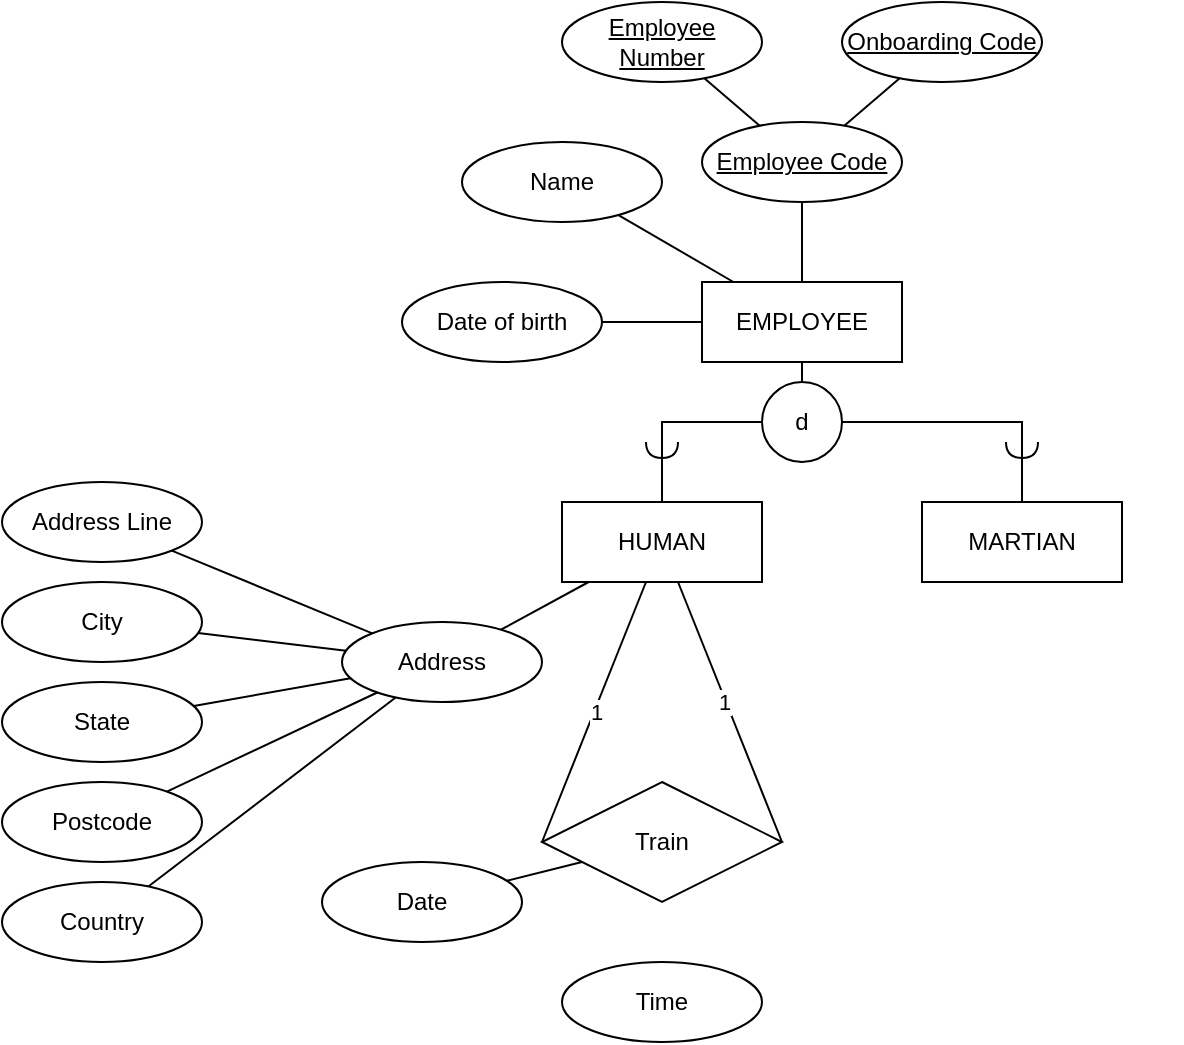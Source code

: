 <mxfile version="27.0.3">
  <diagram name="Page-1" id="CrftMl26OKW7_lD-lv_g">
    <mxGraphModel dx="1377" dy="706" grid="1" gridSize="10" guides="1" tooltips="1" connect="1" arrows="1" fold="1" page="1" pageScale="1" pageWidth="850" pageHeight="1100" math="0" shadow="0">
      <root>
        <mxCell id="0" />
        <mxCell id="1" parent="0" />
        <mxCell id="X_j-xWhzjBxdc1Z0yHY--1" value="EMPLOYEE" style="whiteSpace=wrap;html=1;align=center;" vertex="1" parent="1">
          <mxGeometry x="420" y="510" width="100" height="40" as="geometry" />
        </mxCell>
        <mxCell id="X_j-xWhzjBxdc1Z0yHY--2" value="Employee Code" style="ellipse;whiteSpace=wrap;html=1;align=center;fontStyle=4;" vertex="1" parent="1">
          <mxGeometry x="420" y="430" width="100" height="40" as="geometry" />
        </mxCell>
        <mxCell id="X_j-xWhzjBxdc1Z0yHY--3" value="" style="endArrow=none;html=1;rounded=0;" edge="1" parent="1" source="X_j-xWhzjBxdc1Z0yHY--1" target="X_j-xWhzjBxdc1Z0yHY--2">
          <mxGeometry relative="1" as="geometry">
            <mxPoint x="640" y="440" as="sourcePoint" />
            <mxPoint x="800" y="440" as="targetPoint" />
            <Array as="points">
              <mxPoint x="470" y="490" />
            </Array>
          </mxGeometry>
        </mxCell>
        <mxCell id="X_j-xWhzjBxdc1Z0yHY--4" value="Employee Number" style="ellipse;whiteSpace=wrap;html=1;align=center;fontStyle=4;" vertex="1" parent="1">
          <mxGeometry x="350" y="370" width="100" height="40" as="geometry" />
        </mxCell>
        <mxCell id="X_j-xWhzjBxdc1Z0yHY--5" value="Onboarding Code" style="ellipse;whiteSpace=wrap;html=1;align=center;fontStyle=4;" vertex="1" parent="1">
          <mxGeometry x="490" y="370" width="100" height="40" as="geometry" />
        </mxCell>
        <mxCell id="X_j-xWhzjBxdc1Z0yHY--7" value="" style="endArrow=none;html=1;rounded=0;" edge="1" parent="1" source="X_j-xWhzjBxdc1Z0yHY--5" target="X_j-xWhzjBxdc1Z0yHY--2">
          <mxGeometry relative="1" as="geometry">
            <mxPoint x="610" y="490" as="sourcePoint" />
            <mxPoint x="610" y="450" as="targetPoint" />
          </mxGeometry>
        </mxCell>
        <mxCell id="X_j-xWhzjBxdc1Z0yHY--8" value="" style="endArrow=none;html=1;rounded=0;" edge="1" parent="1" source="X_j-xWhzjBxdc1Z0yHY--4" target="X_j-xWhzjBxdc1Z0yHY--2">
          <mxGeometry relative="1" as="geometry">
            <mxPoint x="529" y="418" as="sourcePoint" />
            <mxPoint x="501" y="442" as="targetPoint" />
          </mxGeometry>
        </mxCell>
        <mxCell id="X_j-xWhzjBxdc1Z0yHY--9" value="Name" style="ellipse;whiteSpace=wrap;html=1;align=center;" vertex="1" parent="1">
          <mxGeometry x="300" y="440" width="100" height="40" as="geometry" />
        </mxCell>
        <mxCell id="X_j-xWhzjBxdc1Z0yHY--10" value="Date of birth" style="ellipse;whiteSpace=wrap;html=1;align=center;" vertex="1" parent="1">
          <mxGeometry x="270" y="510" width="100" height="40" as="geometry" />
        </mxCell>
        <mxCell id="X_j-xWhzjBxdc1Z0yHY--14" value="" style="endArrow=none;html=1;rounded=0;" edge="1" parent="1" source="X_j-xWhzjBxdc1Z0yHY--10" target="X_j-xWhzjBxdc1Z0yHY--1">
          <mxGeometry relative="1" as="geometry">
            <mxPoint x="600" y="450" as="sourcePoint" />
            <mxPoint x="760" y="450" as="targetPoint" />
          </mxGeometry>
        </mxCell>
        <mxCell id="X_j-xWhzjBxdc1Z0yHY--15" value="" style="endArrow=none;html=1;rounded=0;" edge="1" parent="1" source="X_j-xWhzjBxdc1Z0yHY--9" target="X_j-xWhzjBxdc1Z0yHY--1">
          <mxGeometry relative="1" as="geometry">
            <mxPoint x="600" y="450" as="sourcePoint" />
            <mxPoint x="760" y="450" as="targetPoint" />
          </mxGeometry>
        </mxCell>
        <mxCell id="X_j-xWhzjBxdc1Z0yHY--17" value="d" style="ellipse;whiteSpace=wrap;html=1;aspect=fixed;" vertex="1" parent="1">
          <mxGeometry x="450" y="560" width="40" height="40" as="geometry" />
        </mxCell>
        <mxCell id="X_j-xWhzjBxdc1Z0yHY--18" value="" style="endArrow=none;html=1;rounded=0;" edge="1" parent="1" source="X_j-xWhzjBxdc1Z0yHY--1" target="X_j-xWhzjBxdc1Z0yHY--17">
          <mxGeometry relative="1" as="geometry">
            <mxPoint x="580" y="640" as="sourcePoint" />
            <mxPoint x="740" y="640" as="targetPoint" />
          </mxGeometry>
        </mxCell>
        <mxCell id="X_j-xWhzjBxdc1Z0yHY--21" value="" style="ellipse;whiteSpace=wrap;html=1;align=center;aspect=fixed;fillColor=none;strokeColor=none;resizable=0;perimeter=centerPerimeter;rotatable=0;allowArrows=0;points=[];outlineConnect=1;" vertex="1" parent="1">
          <mxGeometry x="457.5" y="570" width="10" height="10" as="geometry" />
        </mxCell>
        <mxCell id="X_j-xWhzjBxdc1Z0yHY--23" value="MARTIAN" style="whiteSpace=wrap;html=1;align=center;" vertex="1" parent="1">
          <mxGeometry x="530" y="620" width="100" height="40" as="geometry" />
        </mxCell>
        <mxCell id="X_j-xWhzjBxdc1Z0yHY--24" value="HUMAN" style="whiteSpace=wrap;html=1;align=center;" vertex="1" parent="1">
          <mxGeometry x="350" y="620" width="100" height="40" as="geometry" />
        </mxCell>
        <mxCell id="X_j-xWhzjBxdc1Z0yHY--25" value="" style="endArrow=none;html=1;rounded=0;" edge="1" parent="1" source="X_j-xWhzjBxdc1Z0yHY--17" target="X_j-xWhzjBxdc1Z0yHY--24">
          <mxGeometry relative="1" as="geometry">
            <mxPoint x="500" y="590" as="sourcePoint" />
            <mxPoint x="370" y="580" as="targetPoint" />
            <Array as="points">
              <mxPoint x="400" y="580" />
            </Array>
          </mxGeometry>
        </mxCell>
        <mxCell id="X_j-xWhzjBxdc1Z0yHY--27" value="" style="rounded=0;orthogonalLoop=1;jettySize=auto;html=1;endArrow=halfCircle;endFill=0;endSize=6;strokeWidth=1;sketch=0;fontSize=12;curved=1;" edge="1" parent="1" source="X_j-xWhzjBxdc1Z0yHY--24">
          <mxGeometry relative="1" as="geometry">
            <mxPoint x="675" y="645" as="sourcePoint" />
            <mxPoint x="400" y="590" as="targetPoint" />
          </mxGeometry>
        </mxCell>
        <mxCell id="X_j-xWhzjBxdc1Z0yHY--28" value="" style="ellipse;whiteSpace=wrap;html=1;align=center;aspect=fixed;fillColor=none;strokeColor=none;resizable=0;perimeter=centerPerimeter;rotatable=0;allowArrows=0;points=[];outlineConnect=1;" vertex="1" parent="1">
          <mxGeometry x="650" y="640" width="10" height="10" as="geometry" />
        </mxCell>
        <mxCell id="X_j-xWhzjBxdc1Z0yHY--29" value="" style="endArrow=none;html=1;rounded=0;" edge="1" parent="1" source="X_j-xWhzjBxdc1Z0yHY--17" target="X_j-xWhzjBxdc1Z0yHY--23">
          <mxGeometry relative="1" as="geometry">
            <mxPoint x="630" y="570" as="sourcePoint" />
            <mxPoint x="580" y="610" as="targetPoint" />
            <Array as="points">
              <mxPoint x="580" y="580" />
            </Array>
          </mxGeometry>
        </mxCell>
        <mxCell id="X_j-xWhzjBxdc1Z0yHY--30" value="" style="rounded=0;orthogonalLoop=1;jettySize=auto;html=1;endArrow=halfCircle;endFill=0;endSize=6;strokeWidth=1;sketch=0;fontSize=12;curved=1;" edge="1" parent="1" source="X_j-xWhzjBxdc1Z0yHY--23">
          <mxGeometry relative="1" as="geometry">
            <mxPoint x="410" y="630" as="sourcePoint" />
            <mxPoint x="580" y="590" as="targetPoint" />
          </mxGeometry>
        </mxCell>
        <mxCell id="X_j-xWhzjBxdc1Z0yHY--31" value="Address" style="ellipse;whiteSpace=wrap;html=1;align=center;" vertex="1" parent="1">
          <mxGeometry x="240" y="680" width="100" height="40" as="geometry" />
        </mxCell>
        <mxCell id="X_j-xWhzjBxdc1Z0yHY--32" value="" style="endArrow=none;html=1;rounded=0;" edge="1" parent="1" source="X_j-xWhzjBxdc1Z0yHY--31" target="X_j-xWhzjBxdc1Z0yHY--24">
          <mxGeometry relative="1" as="geometry">
            <mxPoint x="380" y="540" as="sourcePoint" />
            <mxPoint x="430" y="540" as="targetPoint" />
          </mxGeometry>
        </mxCell>
        <mxCell id="X_j-xWhzjBxdc1Z0yHY--33" value="Address Line" style="ellipse;whiteSpace=wrap;html=1;align=center;" vertex="1" parent="1">
          <mxGeometry x="70" y="610" width="100" height="40" as="geometry" />
        </mxCell>
        <mxCell id="X_j-xWhzjBxdc1Z0yHY--35" value="State" style="ellipse;whiteSpace=wrap;html=1;align=center;" vertex="1" parent="1">
          <mxGeometry x="70" y="710" width="100" height="40" as="geometry" />
        </mxCell>
        <mxCell id="X_j-xWhzjBxdc1Z0yHY--36" value="City" style="ellipse;whiteSpace=wrap;html=1;align=center;" vertex="1" parent="1">
          <mxGeometry x="70" y="660" width="100" height="40" as="geometry" />
        </mxCell>
        <mxCell id="X_j-xWhzjBxdc1Z0yHY--37" value="Postcode" style="ellipse;whiteSpace=wrap;html=1;align=center;" vertex="1" parent="1">
          <mxGeometry x="70" y="760" width="100" height="40" as="geometry" />
        </mxCell>
        <mxCell id="X_j-xWhzjBxdc1Z0yHY--38" value="Country" style="ellipse;whiteSpace=wrap;html=1;align=center;" vertex="1" parent="1">
          <mxGeometry x="70" y="810" width="100" height="40" as="geometry" />
        </mxCell>
        <mxCell id="X_j-xWhzjBxdc1Z0yHY--39" value="" style="endArrow=none;html=1;rounded=0;" edge="1" parent="1" source="X_j-xWhzjBxdc1Z0yHY--33" target="X_j-xWhzjBxdc1Z0yHY--31">
          <mxGeometry relative="1" as="geometry">
            <mxPoint x="380" y="540" as="sourcePoint" />
            <mxPoint x="430" y="540" as="targetPoint" />
          </mxGeometry>
        </mxCell>
        <mxCell id="X_j-xWhzjBxdc1Z0yHY--40" value="" style="endArrow=none;html=1;rounded=0;" edge="1" parent="1" source="X_j-xWhzjBxdc1Z0yHY--36" target="X_j-xWhzjBxdc1Z0yHY--31">
          <mxGeometry relative="1" as="geometry">
            <mxPoint x="165" y="654" as="sourcePoint" />
            <mxPoint x="265" y="696" as="targetPoint" />
          </mxGeometry>
        </mxCell>
        <mxCell id="X_j-xWhzjBxdc1Z0yHY--41" value="" style="endArrow=none;html=1;rounded=0;" edge="1" parent="1" source="X_j-xWhzjBxdc1Z0yHY--35" target="X_j-xWhzjBxdc1Z0yHY--31">
          <mxGeometry relative="1" as="geometry">
            <mxPoint x="178" y="696" as="sourcePoint" />
            <mxPoint x="252" y="704" as="targetPoint" />
          </mxGeometry>
        </mxCell>
        <mxCell id="X_j-xWhzjBxdc1Z0yHY--42" value="" style="endArrow=none;html=1;rounded=0;" edge="1" parent="1" source="X_j-xWhzjBxdc1Z0yHY--37" target="X_j-xWhzjBxdc1Z0yHY--31">
          <mxGeometry relative="1" as="geometry">
            <mxPoint x="188" y="706" as="sourcePoint" />
            <mxPoint x="262" y="714" as="targetPoint" />
          </mxGeometry>
        </mxCell>
        <mxCell id="X_j-xWhzjBxdc1Z0yHY--43" value="" style="endArrow=none;html=1;rounded=0;" edge="1" parent="1" source="X_j-xWhzjBxdc1Z0yHY--38" target="X_j-xWhzjBxdc1Z0yHY--31">
          <mxGeometry relative="1" as="geometry">
            <mxPoint x="198" y="716" as="sourcePoint" />
            <mxPoint x="272" y="724" as="targetPoint" />
          </mxGeometry>
        </mxCell>
        <mxCell id="X_j-xWhzjBxdc1Z0yHY--45" value="Train" style="shape=rhombus;perimeter=rhombusPerimeter;whiteSpace=wrap;html=1;align=center;" vertex="1" parent="1">
          <mxGeometry x="340" y="760" width="120" height="60" as="geometry" />
        </mxCell>
        <mxCell id="X_j-xWhzjBxdc1Z0yHY--46" value="" style="endArrow=none;html=1;rounded=0;exitX=1;exitY=0.5;exitDx=0;exitDy=0;" edge="1" parent="1" source="X_j-xWhzjBxdc1Z0yHY--45" target="X_j-xWhzjBxdc1Z0yHY--24">
          <mxGeometry relative="1" as="geometry">
            <mxPoint x="330" y="694" as="sourcePoint" />
            <mxPoint x="373" y="670" as="targetPoint" />
          </mxGeometry>
        </mxCell>
        <mxCell id="X_j-xWhzjBxdc1Z0yHY--49" value="1" style="edgeLabel;html=1;align=center;verticalAlign=middle;resizable=0;points=[];" vertex="1" connectable="0" parent="X_j-xWhzjBxdc1Z0yHY--46">
          <mxGeometry x="0.095" y="1" relative="1" as="geometry">
            <mxPoint as="offset" />
          </mxGeometry>
        </mxCell>
        <mxCell id="X_j-xWhzjBxdc1Z0yHY--48" value="" style="endArrow=none;html=1;rounded=0;exitX=0;exitY=0.5;exitDx=0;exitDy=0;" edge="1" parent="1" source="X_j-xWhzjBxdc1Z0yHY--45" target="X_j-xWhzjBxdc1Z0yHY--24">
          <mxGeometry relative="1" as="geometry">
            <mxPoint x="470" y="800" as="sourcePoint" />
            <mxPoint x="418" y="670" as="targetPoint" />
          </mxGeometry>
        </mxCell>
        <mxCell id="X_j-xWhzjBxdc1Z0yHY--50" value="1" style="edgeLabel;html=1;align=center;verticalAlign=middle;resizable=0;points=[];" vertex="1" connectable="0" parent="X_j-xWhzjBxdc1Z0yHY--48">
          <mxGeometry x="0.01" y="-1" relative="1" as="geometry">
            <mxPoint as="offset" />
          </mxGeometry>
        </mxCell>
        <mxCell id="X_j-xWhzjBxdc1Z0yHY--51" value="Date" style="ellipse;whiteSpace=wrap;html=1;align=center;" vertex="1" parent="1">
          <mxGeometry x="230" y="800" width="100" height="40" as="geometry" />
        </mxCell>
        <mxCell id="X_j-xWhzjBxdc1Z0yHY--52" value="Time" style="ellipse;whiteSpace=wrap;html=1;align=center;" vertex="1" parent="1">
          <mxGeometry x="350" y="850" width="100" height="40" as="geometry" />
        </mxCell>
        <mxCell id="X_j-xWhzjBxdc1Z0yHY--55" value="" style="endArrow=none;html=1;rounded=0;" edge="1" parent="1" source="X_j-xWhzjBxdc1Z0yHY--45" target="X_j-xWhzjBxdc1Z0yHY--51">
          <mxGeometry relative="1" as="geometry">
            <mxPoint x="380" y="540" as="sourcePoint" />
            <mxPoint x="430" y="540" as="targetPoint" />
          </mxGeometry>
        </mxCell>
      </root>
    </mxGraphModel>
  </diagram>
</mxfile>
